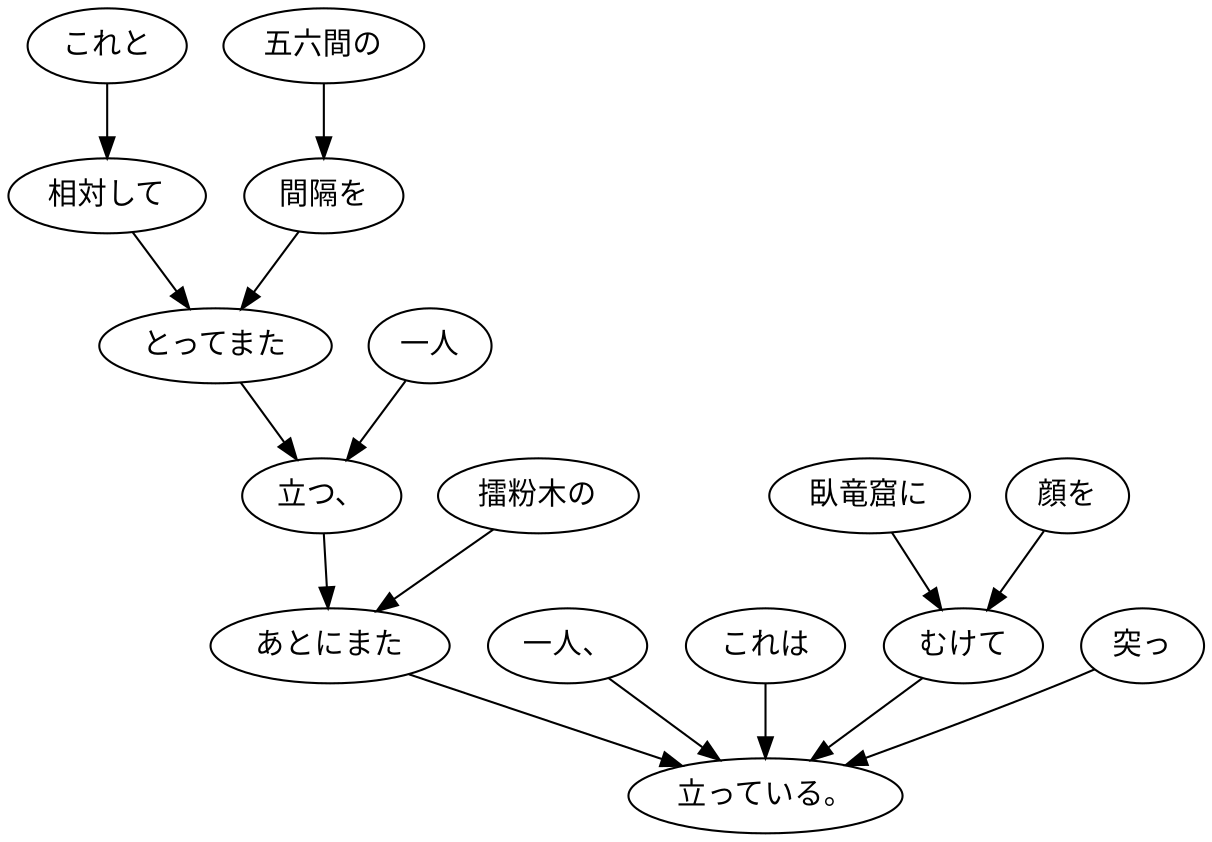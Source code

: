 digraph graph5036 {
	node0 [label="これと"];
	node1 [label="相対して"];
	node2 [label="五六間の"];
	node3 [label="間隔を"];
	node4 [label="とってまた"];
	node5 [label="一人"];
	node6 [label="立つ、"];
	node7 [label="擂粉木の"];
	node8 [label="あとにまた"];
	node9 [label="一人、"];
	node10 [label="これは"];
	node11 [label="臥竜窟に"];
	node12 [label="顔を"];
	node13 [label="むけて"];
	node14 [label="突っ"];
	node15 [label="立っている。"];
	node0 -> node1;
	node1 -> node4;
	node2 -> node3;
	node3 -> node4;
	node4 -> node6;
	node5 -> node6;
	node6 -> node8;
	node7 -> node8;
	node8 -> node15;
	node9 -> node15;
	node10 -> node15;
	node11 -> node13;
	node12 -> node13;
	node13 -> node15;
	node14 -> node15;
}
